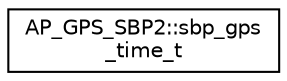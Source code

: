 digraph "Graphical Class Hierarchy"
{
 // INTERACTIVE_SVG=YES
  edge [fontname="Helvetica",fontsize="10",labelfontname="Helvetica",labelfontsize="10"];
  node [fontname="Helvetica",fontsize="10",shape=record];
  rankdir="LR";
  Node1 [label="AP_GPS_SBP2::sbp_gps\l_time_t",height=0.2,width=0.4,color="black", fillcolor="white", style="filled",URL="$structAP__GPS__SBP2_1_1sbp__gps__time__t.html"];
}
